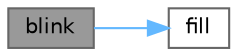 digraph "blink"
{
 // INTERACTIVE_SVG=YES
 // LATEX_PDF_SIZE
  bgcolor="transparent";
  edge [fontname=Helvetica,fontsize=10,labelfontname=Helvetica,labelfontsize=10];
  node [fontname=Helvetica,fontsize=10,shape=box,height=0.2,width=0.4];
  rankdir="LR";
  Node1 [id="Node000001",label="blink",height=0.2,width=0.4,color="gray40", fillcolor="grey60", style="filled", fontcolor="black",tooltip=" "];
  Node1 -> Node2 [id="edge1_Node000001_Node000002",color="steelblue1",style="solid",tooltip=" "];
  Node2 [id="Node000002",label="fill",height=0.2,width=0.4,color="grey40", fillcolor="white", style="filled",URL="$d5/d4d/_blink_parallel_8ino_a7534a1b7b141032b317d806ee2e193ed.html#a7534a1b7b141032b317d806ee2e193ed",tooltip=" "];
}
